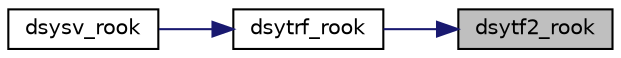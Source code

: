 digraph "dsytf2_rook"
{
 // LATEX_PDF_SIZE
  edge [fontname="Helvetica",fontsize="10",labelfontname="Helvetica",labelfontsize="10"];
  node [fontname="Helvetica",fontsize="10",shape=record];
  rankdir="RL";
  Node1 [label="dsytf2_rook",height=0.2,width=0.4,color="black", fillcolor="grey75", style="filled", fontcolor="black",tooltip="DSYTF2_ROOK computes the factorization of a real symmetric indefinite matrix using the bounded Bunch-..."];
  Node1 -> Node2 [dir="back",color="midnightblue",fontsize="10",style="solid",fontname="Helvetica"];
  Node2 [label="dsytrf_rook",height=0.2,width=0.4,color="black", fillcolor="white", style="filled",URL="$dsytrf__rook_8f.html#a346980cb5db946c84f7cd7288d181b89",tooltip="DSYTRF_ROOK"];
  Node2 -> Node3 [dir="back",color="midnightblue",fontsize="10",style="solid",fontname="Helvetica"];
  Node3 [label="dsysv_rook",height=0.2,width=0.4,color="black", fillcolor="white", style="filled",URL="$dsysv__rook_8f.html#a1b3fcf55f485dd01efeb8435dccf9215",tooltip="DSYSV_ROOK computes the solution to system of linear equations A * X = B for SY matrices"];
}
